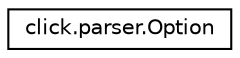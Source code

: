 digraph "Graphical Class Hierarchy"
{
 // LATEX_PDF_SIZE
  edge [fontname="Helvetica",fontsize="10",labelfontname="Helvetica",labelfontsize="10"];
  node [fontname="Helvetica",fontsize="10",shape=record];
  rankdir="LR";
  Node0 [label="click.parser.Option",height=0.2,width=0.4,color="black", fillcolor="white", style="filled",URL="$classclick_1_1parser_1_1Option.html",tooltip=" "];
}
